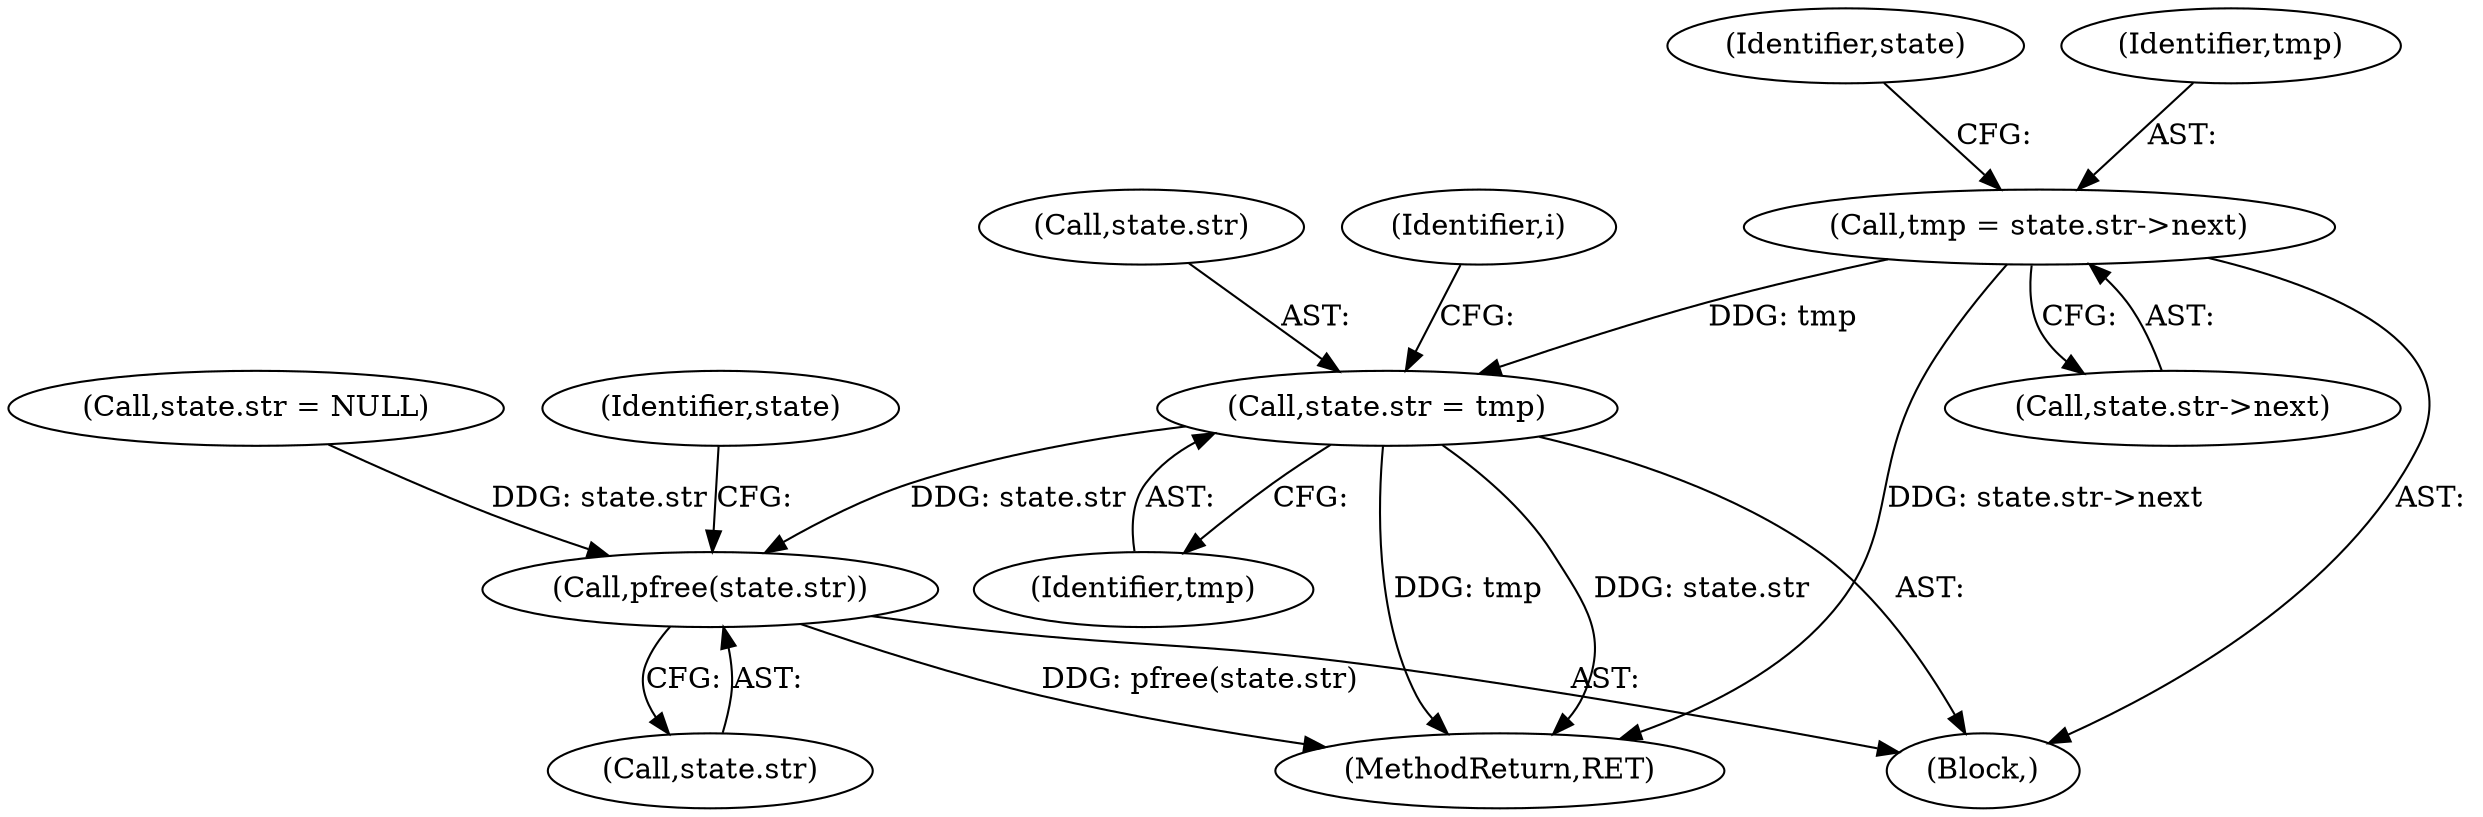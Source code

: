 digraph "0_postgres_31400a673325147e1205326008e32135a78b4d8a_11@pointer" {
"1000305" [label="(Call,tmp = state.str->next)"];
"1000316" [label="(Call,state.str = tmp)"];
"1000312" [label="(Call,pfree(state.str))"];
"1000347" [label="(MethodReturn,RET)"];
"1000249" [label="(Block,)"];
"1000312" [label="(Call,pfree(state.str))"];
"1000320" [label="(Identifier,tmp)"];
"1000314" [label="(Identifier,state)"];
"1000306" [label="(Identifier,tmp)"];
"1000305" [label="(Call,tmp = state.str->next)"];
"1000248" [label="(Identifier,i)"];
"1000317" [label="(Call,state.str)"];
"1000313" [label="(Call,state.str)"];
"1000318" [label="(Identifier,state)"];
"1000316" [label="(Call,state.str = tmp)"];
"1000141" [label="(Call,state.str = NULL)"];
"1000307" [label="(Call,state.str->next)"];
"1000305" -> "1000249"  [label="AST: "];
"1000305" -> "1000307"  [label="CFG: "];
"1000306" -> "1000305"  [label="AST: "];
"1000307" -> "1000305"  [label="AST: "];
"1000314" -> "1000305"  [label="CFG: "];
"1000305" -> "1000347"  [label="DDG: state.str->next"];
"1000305" -> "1000316"  [label="DDG: tmp"];
"1000316" -> "1000249"  [label="AST: "];
"1000316" -> "1000320"  [label="CFG: "];
"1000317" -> "1000316"  [label="AST: "];
"1000320" -> "1000316"  [label="AST: "];
"1000248" -> "1000316"  [label="CFG: "];
"1000316" -> "1000347"  [label="DDG: tmp"];
"1000316" -> "1000347"  [label="DDG: state.str"];
"1000316" -> "1000312"  [label="DDG: state.str"];
"1000312" -> "1000249"  [label="AST: "];
"1000312" -> "1000313"  [label="CFG: "];
"1000313" -> "1000312"  [label="AST: "];
"1000318" -> "1000312"  [label="CFG: "];
"1000312" -> "1000347"  [label="DDG: pfree(state.str)"];
"1000141" -> "1000312"  [label="DDG: state.str"];
}
